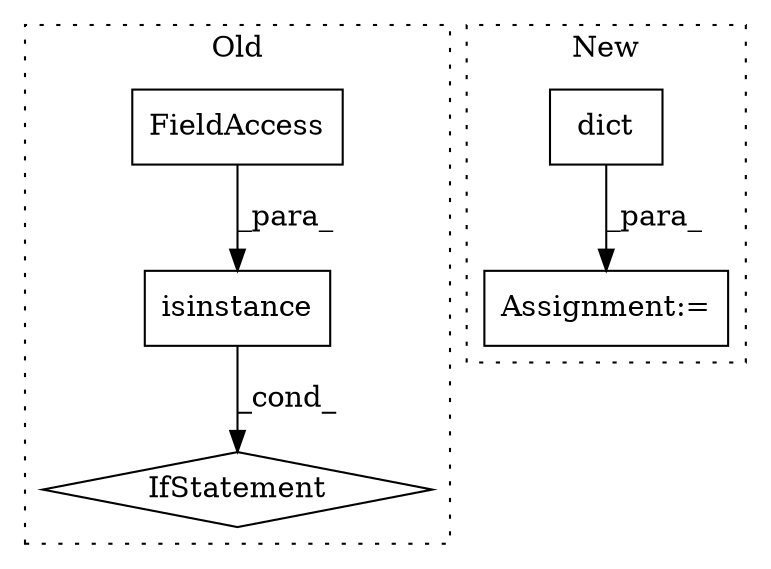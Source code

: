 digraph G {
subgraph cluster0 {
1 [label="isinstance" a="32" s="4313,4342" l="11,1" shape="box"];
4 [label="FieldAccess" a="22" s="4330" l="12" shape="box"];
5 [label="IfStatement" a="25" s="4343" l="3" shape="diamond"];
label = "Old";
style="dotted";
}
subgraph cluster1 {
2 [label="dict" a="32" s="9969,10035" l="5,1" shape="box"];
3 [label="Assignment:=" a="7" s="9968" l="1" shape="box"];
label = "New";
style="dotted";
}
1 -> 5 [label="_cond_"];
2 -> 3 [label="_para_"];
4 -> 1 [label="_para_"];
}